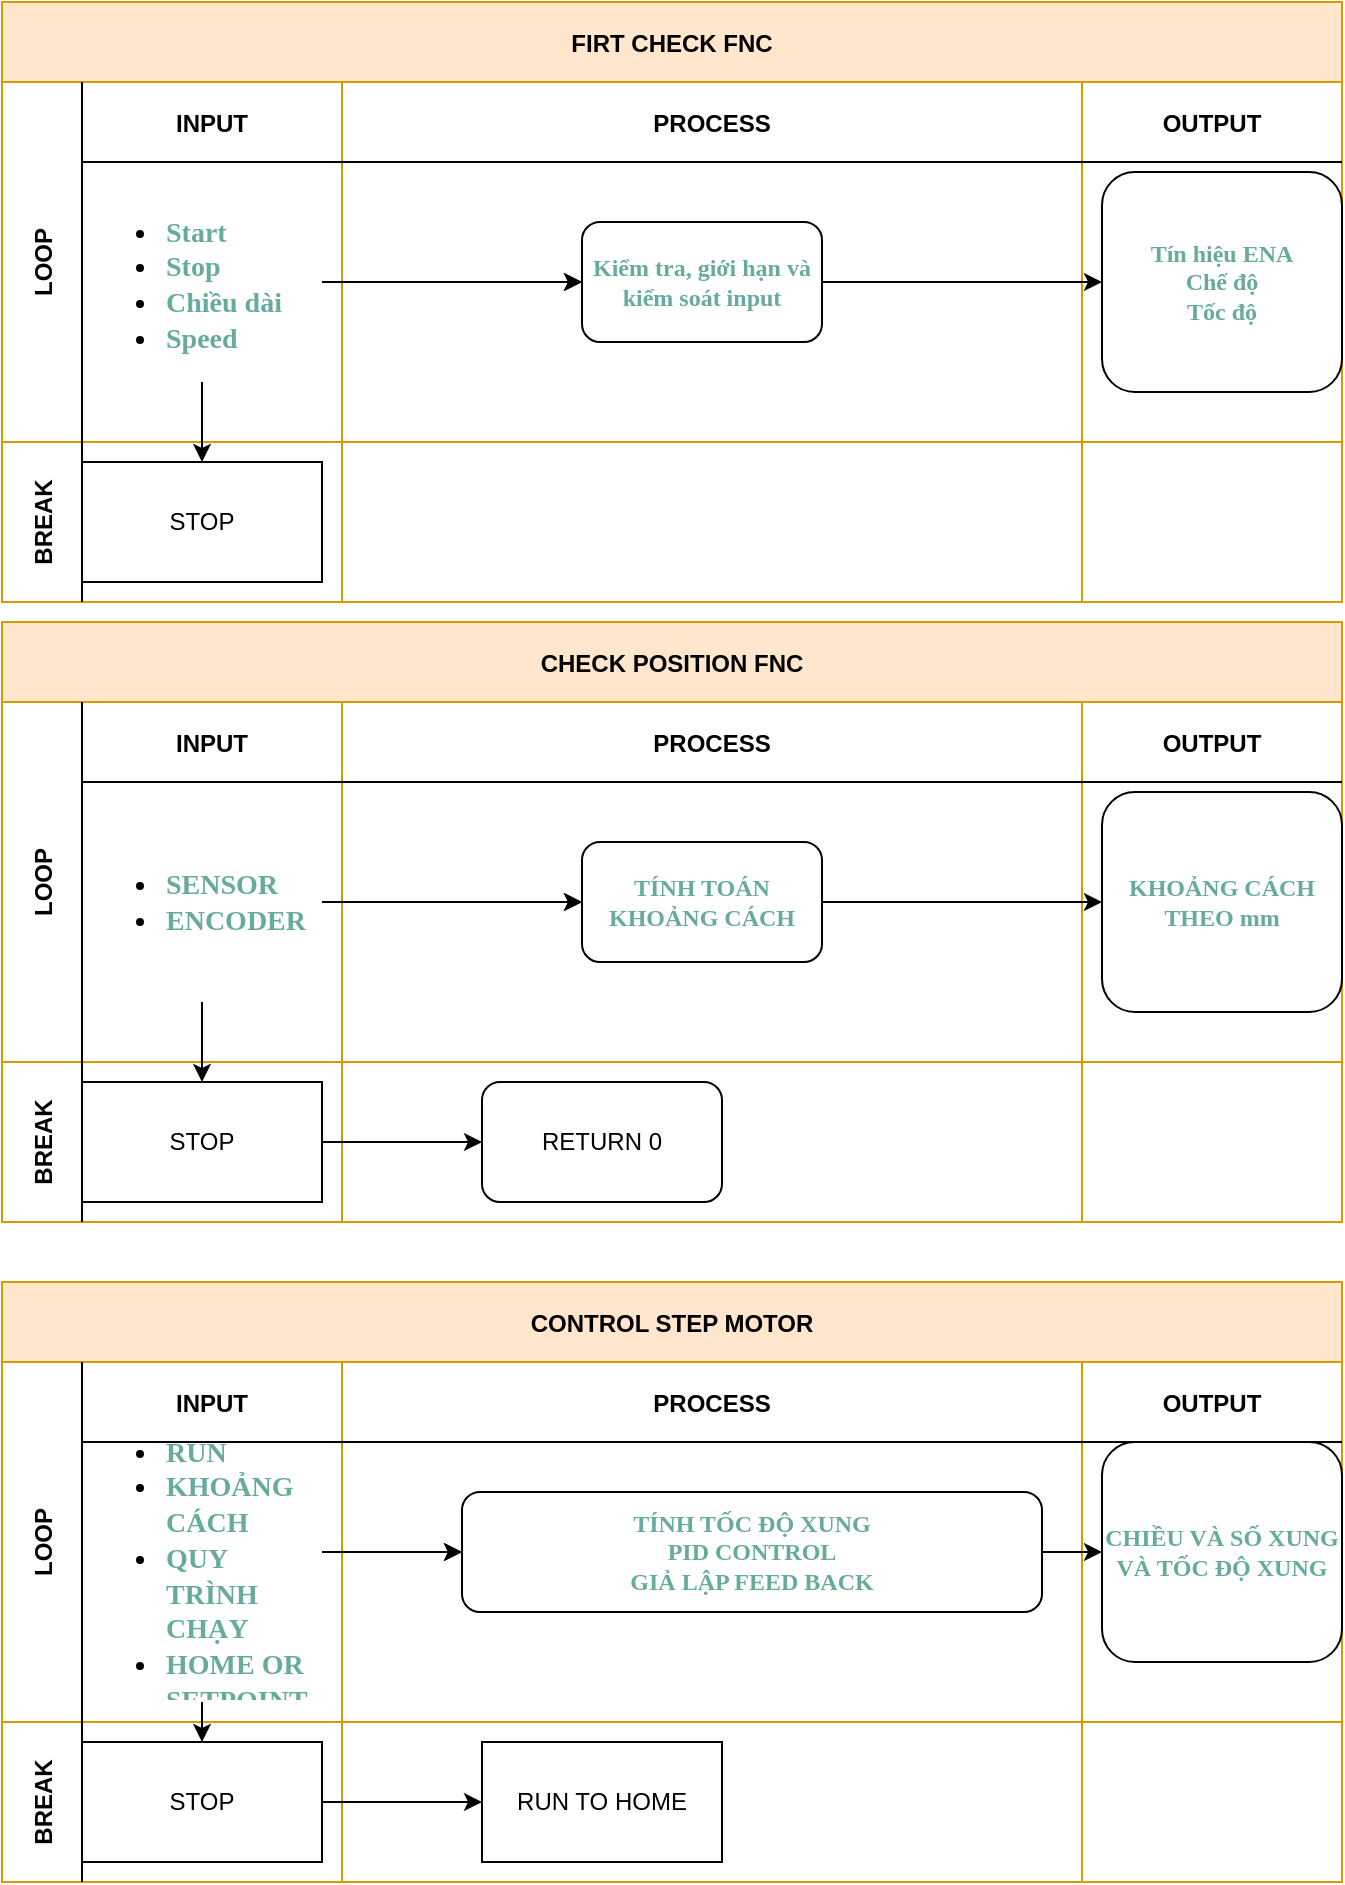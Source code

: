 <mxfile version="24.2.1" type="github">
  <diagram id="kgpKYQtTHZ0yAKxKKP6v" name="Page-1">
    <mxGraphModel dx="830" dy="487" grid="1" gridSize="10" guides="1" tooltips="1" connect="1" arrows="1" fold="1" page="1" pageScale="1" pageWidth="850" pageHeight="1100" background="#ffffff" math="0" shadow="0">
      <root>
        <mxCell id="0" />
        <mxCell id="1" parent="0" />
        <mxCell id="3nuBFxr9cyL0pnOWT2aG-1" value="CONTROL STEP MOTOR" style="shape=table;childLayout=tableLayout;startSize=40;collapsible=0;recursiveResize=0;expand=0;fillColor=#ffe6cc;fontStyle=1;strokeColor=#d79b00;" parent="1" vertex="1">
          <mxGeometry x="160" y="730" width="670" height="300" as="geometry" />
        </mxCell>
        <mxCell id="3nuBFxr9cyL0pnOWT2aG-3" value="LOOP" style="shape=tableRow;horizontal=0;swimlaneHead=0;swimlaneBody=0;top=0;left=0;bottom=0;right=0;fillColor=none;points=[[0,0.5],[1,0.5]];portConstraint=eastwest;startSize=40;collapsible=0;recursiveResize=0;expand=0;fontStyle=1;" parent="3nuBFxr9cyL0pnOWT2aG-1" vertex="1">
          <mxGeometry y="40" width="670" height="180" as="geometry" />
        </mxCell>
        <mxCell id="3nuBFxr9cyL0pnOWT2aG-4" value="INPUT" style="swimlane;swimlaneHead=0;swimlaneBody=0;connectable=0;fillColor=none;startSize=40;collapsible=0;recursiveResize=0;expand=0;fontStyle=1;" parent="3nuBFxr9cyL0pnOWT2aG-3" vertex="1">
          <mxGeometry x="40" width="130" height="180" as="geometry">
            <mxRectangle width="130" height="180" as="alternateBounds" />
          </mxGeometry>
        </mxCell>
        <mxCell id="37jsabhwNad1WTmLskPX-1" value="&lt;ul style=&quot;font-size: 14px;&quot;&gt;&lt;li&gt;&lt;font face=&quot;Tahoma&quot; color=&quot;#67ab9f&quot;&gt;&lt;b&gt;RUN&lt;/b&gt;&lt;/font&gt;&lt;/li&gt;&lt;li&gt;&lt;font face=&quot;Tahoma&quot; color=&quot;#67ab9f&quot;&gt;&lt;b&gt;KHOẢNG CÁCH&lt;/b&gt;&lt;/font&gt;&lt;/li&gt;&lt;li&gt;&lt;font face=&quot;Tahoma&quot; color=&quot;#67ab9f&quot;&gt;&lt;b&gt;QUY TRÌNH CHẠY&lt;/b&gt;&lt;/font&gt;&lt;/li&gt;&lt;li&gt;&lt;font face=&quot;Tahoma&quot; color=&quot;#67ab9f&quot;&gt;&lt;b&gt;HOME OR SETPOINT&lt;/b&gt;&lt;/font&gt;&lt;/li&gt;&lt;/ul&gt;" style="text;strokeColor=none;fillColor=none;html=1;whiteSpace=wrap;verticalAlign=middle;overflow=hidden;" vertex="1" parent="3nuBFxr9cyL0pnOWT2aG-4">
          <mxGeometry y="20" width="120" height="150" as="geometry" />
        </mxCell>
        <mxCell id="3nuBFxr9cyL0pnOWT2aG-8" value="PROCESS" style="swimlane;swimlaneHead=0;swimlaneBody=0;connectable=0;fillColor=none;startSize=40;collapsible=0;recursiveResize=0;expand=0;fontStyle=1;" parent="3nuBFxr9cyL0pnOWT2aG-3" vertex="1">
          <mxGeometry x="170" width="370" height="180" as="geometry">
            <mxRectangle width="370" height="180" as="alternateBounds" />
          </mxGeometry>
        </mxCell>
        <mxCell id="37jsabhwNad1WTmLskPX-3" value="&lt;div&gt;&lt;font face=&quot;Tahoma&quot; color=&quot;#67ab9f&quot;&gt;&lt;b&gt;TÍNH TỐC ĐỘ XUNG&lt;/b&gt;&lt;/font&gt;&lt;/div&gt;&lt;div&gt;&lt;font face=&quot;Tahoma&quot; color=&quot;#67ab9f&quot;&gt;&lt;b&gt;PID CONTROL&lt;/b&gt;&lt;/font&gt;&lt;/div&gt;&lt;div&gt;&lt;font face=&quot;Tahoma&quot; color=&quot;#67ab9f&quot;&gt;&lt;b&gt;GIẢ LẬP FEED BACK&lt;/b&gt;&lt;/font&gt;&lt;/div&gt;" style="rounded=1;whiteSpace=wrap;html=1;" vertex="1" parent="3nuBFxr9cyL0pnOWT2aG-8">
          <mxGeometry x="60" y="65" width="290" height="60" as="geometry" />
        </mxCell>
        <mxCell id="3nuBFxr9cyL0pnOWT2aG-11" value="OUTPUT" style="swimlane;swimlaneHead=0;swimlaneBody=0;connectable=0;fillColor=none;startSize=40;collapsible=0;recursiveResize=0;expand=0;fontStyle=1;" parent="3nuBFxr9cyL0pnOWT2aG-3" vertex="1">
          <mxGeometry x="540" width="130" height="180" as="geometry">
            <mxRectangle width="130" height="180" as="alternateBounds" />
          </mxGeometry>
        </mxCell>
        <mxCell id="37jsabhwNad1WTmLskPX-10" value="&lt;font face=&quot;Tahoma&quot; color=&quot;#67ab9f&quot;&gt;&lt;b&gt;CHIỀU VÀ SỐ XUNG VÀ TỐC ĐỘ XUNG&lt;/b&gt;&lt;/font&gt;" style="rounded=1;whiteSpace=wrap;html=1;" vertex="1" parent="3nuBFxr9cyL0pnOWT2aG-11">
          <mxGeometry x="10" y="40" width="120" height="110" as="geometry" />
        </mxCell>
        <mxCell id="37jsabhwNad1WTmLskPX-4" value="" style="edgeStyle=orthogonalEdgeStyle;rounded=0;orthogonalLoop=1;jettySize=auto;html=1;" edge="1" parent="3nuBFxr9cyL0pnOWT2aG-3" source="37jsabhwNad1WTmLskPX-1" target="37jsabhwNad1WTmLskPX-3">
          <mxGeometry relative="1" as="geometry" />
        </mxCell>
        <mxCell id="37jsabhwNad1WTmLskPX-5" value="" style="edgeStyle=orthogonalEdgeStyle;rounded=0;orthogonalLoop=1;jettySize=auto;html=1;" edge="1" parent="3nuBFxr9cyL0pnOWT2aG-3" source="37jsabhwNad1WTmLskPX-1" target="37jsabhwNad1WTmLskPX-3">
          <mxGeometry relative="1" as="geometry" />
        </mxCell>
        <mxCell id="37jsabhwNad1WTmLskPX-11" value="" style="edgeStyle=orthogonalEdgeStyle;rounded=0;orthogonalLoop=1;jettySize=auto;html=1;" edge="1" parent="3nuBFxr9cyL0pnOWT2aG-3" source="37jsabhwNad1WTmLskPX-3" target="37jsabhwNad1WTmLskPX-10">
          <mxGeometry relative="1" as="geometry" />
        </mxCell>
        <mxCell id="3nuBFxr9cyL0pnOWT2aG-15" value="BREAK" style="shape=tableRow;horizontal=0;swimlaneHead=0;swimlaneBody=0;top=0;left=0;bottom=0;right=0;fillColor=none;points=[[0,0.5],[1,0.5]];portConstraint=eastwest;startSize=40;collapsible=0;recursiveResize=0;expand=0;fontStyle=1;" parent="3nuBFxr9cyL0pnOWT2aG-1" vertex="1">
          <mxGeometry y="220" width="670" height="80" as="geometry" />
        </mxCell>
        <mxCell id="3nuBFxr9cyL0pnOWT2aG-16" value="" style="swimlane;swimlaneHead=0;swimlaneBody=0;connectable=0;fillColor=none;startSize=0;collapsible=0;recursiveResize=0;expand=0;fontStyle=1;" parent="3nuBFxr9cyL0pnOWT2aG-15" vertex="1">
          <mxGeometry x="40" width="130" height="80" as="geometry">
            <mxRectangle width="130" height="80" as="alternateBounds" />
          </mxGeometry>
        </mxCell>
        <mxCell id="37jsabhwNad1WTmLskPX-12" value="STOP" style="whiteSpace=wrap;html=1;" vertex="1" parent="3nuBFxr9cyL0pnOWT2aG-16">
          <mxGeometry y="10" width="120" height="60" as="geometry" />
        </mxCell>
        <mxCell id="3nuBFxr9cyL0pnOWT2aG-18" value="" style="swimlane;swimlaneHead=0;swimlaneBody=0;connectable=0;fillColor=none;startSize=0;collapsible=0;recursiveResize=0;expand=0;fontStyle=1;" parent="3nuBFxr9cyL0pnOWT2aG-15" vertex="1">
          <mxGeometry x="170" width="370" height="80" as="geometry">
            <mxRectangle width="370" height="80" as="alternateBounds" />
          </mxGeometry>
        </mxCell>
        <mxCell id="37jsabhwNad1WTmLskPX-54" value="RUN TO HOME" style="whiteSpace=wrap;html=1;" vertex="1" parent="3nuBFxr9cyL0pnOWT2aG-18">
          <mxGeometry x="70" y="10" width="120" height="60" as="geometry" />
        </mxCell>
        <mxCell id="3nuBFxr9cyL0pnOWT2aG-23" value="" style="swimlane;swimlaneHead=0;swimlaneBody=0;connectable=0;fillColor=none;startSize=0;collapsible=0;recursiveResize=0;expand=0;fontStyle=1;" parent="3nuBFxr9cyL0pnOWT2aG-15" vertex="1">
          <mxGeometry x="540" width="130" height="80" as="geometry">
            <mxRectangle width="130" height="80" as="alternateBounds" />
          </mxGeometry>
        </mxCell>
        <mxCell id="37jsabhwNad1WTmLskPX-55" value="" style="edgeStyle=orthogonalEdgeStyle;rounded=0;orthogonalLoop=1;jettySize=auto;html=1;" edge="1" parent="3nuBFxr9cyL0pnOWT2aG-15" source="37jsabhwNad1WTmLskPX-12" target="37jsabhwNad1WTmLskPX-54">
          <mxGeometry relative="1" as="geometry" />
        </mxCell>
        <mxCell id="37jsabhwNad1WTmLskPX-13" value="" style="edgeStyle=orthogonalEdgeStyle;rounded=0;orthogonalLoop=1;jettySize=auto;html=1;" edge="1" parent="3nuBFxr9cyL0pnOWT2aG-1" source="37jsabhwNad1WTmLskPX-1" target="37jsabhwNad1WTmLskPX-12">
          <mxGeometry relative="1" as="geometry" />
        </mxCell>
        <mxCell id="37jsabhwNad1WTmLskPX-14" value="CHECK POSITION FNC" style="shape=table;childLayout=tableLayout;startSize=40;collapsible=0;recursiveResize=0;expand=0;fillColor=#ffe6cc;fontStyle=1;strokeColor=#d79b00;" vertex="1" parent="1">
          <mxGeometry x="160" y="400" width="670" height="300" as="geometry" />
        </mxCell>
        <mxCell id="37jsabhwNad1WTmLskPX-15" value="LOOP" style="shape=tableRow;horizontal=0;swimlaneHead=0;swimlaneBody=0;top=0;left=0;bottom=0;right=0;fillColor=none;points=[[0,0.5],[1,0.5]];portConstraint=eastwest;startSize=40;collapsible=0;recursiveResize=0;expand=0;fontStyle=1;" vertex="1" parent="37jsabhwNad1WTmLskPX-14">
          <mxGeometry y="40" width="670" height="180" as="geometry" />
        </mxCell>
        <mxCell id="37jsabhwNad1WTmLskPX-16" value="INPUT" style="swimlane;swimlaneHead=0;swimlaneBody=0;connectable=0;fillColor=none;startSize=40;collapsible=0;recursiveResize=0;expand=0;fontStyle=1;" vertex="1" parent="37jsabhwNad1WTmLskPX-15">
          <mxGeometry x="40" width="130" height="180" as="geometry">
            <mxRectangle width="130" height="180" as="alternateBounds" />
          </mxGeometry>
        </mxCell>
        <mxCell id="37jsabhwNad1WTmLskPX-17" value="&lt;ul style=&quot;font-size: 14px;&quot;&gt;&lt;li&gt;&lt;font face=&quot;Tahoma&quot; color=&quot;#67ab9f&quot;&gt;&lt;b&gt;SENSOR&lt;/b&gt;&lt;/font&gt;&lt;/li&gt;&lt;li&gt;&lt;font face=&quot;Tahoma&quot; color=&quot;#67ab9f&quot;&gt;&lt;b&gt;ENCODER&lt;/b&gt;&lt;/font&gt;&lt;/li&gt;&lt;/ul&gt;" style="text;strokeColor=none;fillColor=none;html=1;whiteSpace=wrap;verticalAlign=middle;overflow=hidden;" vertex="1" parent="37jsabhwNad1WTmLskPX-16">
          <mxGeometry y="50" width="120" height="100" as="geometry" />
        </mxCell>
        <mxCell id="37jsabhwNad1WTmLskPX-18" value="PROCESS" style="swimlane;swimlaneHead=0;swimlaneBody=0;connectable=0;fillColor=none;startSize=40;collapsible=0;recursiveResize=0;expand=0;fontStyle=1;" vertex="1" parent="37jsabhwNad1WTmLskPX-15">
          <mxGeometry x="170" width="370" height="180" as="geometry">
            <mxRectangle width="370" height="180" as="alternateBounds" />
          </mxGeometry>
        </mxCell>
        <mxCell id="37jsabhwNad1WTmLskPX-19" value="&lt;font face=&quot;Tahoma&quot; color=&quot;#67ab9f&quot;&gt;&lt;b&gt;TÍNH TOÁN KHOẢNG CÁCH&lt;/b&gt;&lt;/font&gt;" style="rounded=1;whiteSpace=wrap;html=1;" vertex="1" parent="37jsabhwNad1WTmLskPX-18">
          <mxGeometry x="120" y="70" width="120" height="60" as="geometry" />
        </mxCell>
        <mxCell id="37jsabhwNad1WTmLskPX-20" value="OUTPUT" style="swimlane;swimlaneHead=0;swimlaneBody=0;connectable=0;fillColor=none;startSize=40;collapsible=0;recursiveResize=0;expand=0;fontStyle=1;" vertex="1" parent="37jsabhwNad1WTmLskPX-15">
          <mxGeometry x="540" width="130" height="180" as="geometry">
            <mxRectangle width="130" height="180" as="alternateBounds" />
          </mxGeometry>
        </mxCell>
        <mxCell id="37jsabhwNad1WTmLskPX-21" value="&lt;font face=&quot;Tahoma&quot; color=&quot;#67ab9f&quot;&gt;&lt;b&gt;KHOẢNG CÁCH THEO mm&lt;/b&gt;&lt;/font&gt;" style="rounded=1;whiteSpace=wrap;html=1;" vertex="1" parent="37jsabhwNad1WTmLskPX-20">
          <mxGeometry x="10" y="45" width="120" height="110" as="geometry" />
        </mxCell>
        <mxCell id="37jsabhwNad1WTmLskPX-22" value="" style="edgeStyle=orthogonalEdgeStyle;rounded=0;orthogonalLoop=1;jettySize=auto;html=1;" edge="1" parent="37jsabhwNad1WTmLskPX-15" source="37jsabhwNad1WTmLskPX-17" target="37jsabhwNad1WTmLskPX-19">
          <mxGeometry relative="1" as="geometry" />
        </mxCell>
        <mxCell id="37jsabhwNad1WTmLskPX-23" value="" style="edgeStyle=orthogonalEdgeStyle;rounded=0;orthogonalLoop=1;jettySize=auto;html=1;" edge="1" parent="37jsabhwNad1WTmLskPX-15" source="37jsabhwNad1WTmLskPX-17" target="37jsabhwNad1WTmLskPX-19">
          <mxGeometry relative="1" as="geometry" />
        </mxCell>
        <mxCell id="37jsabhwNad1WTmLskPX-24" value="" style="edgeStyle=orthogonalEdgeStyle;rounded=0;orthogonalLoop=1;jettySize=auto;html=1;" edge="1" parent="37jsabhwNad1WTmLskPX-15" source="37jsabhwNad1WTmLskPX-19" target="37jsabhwNad1WTmLskPX-21">
          <mxGeometry relative="1" as="geometry" />
        </mxCell>
        <mxCell id="37jsabhwNad1WTmLskPX-25" value="BREAK" style="shape=tableRow;horizontal=0;swimlaneHead=0;swimlaneBody=0;top=0;left=0;bottom=0;right=0;fillColor=none;points=[[0,0.5],[1,0.5]];portConstraint=eastwest;startSize=40;collapsible=0;recursiveResize=0;expand=0;fontStyle=1;" vertex="1" parent="37jsabhwNad1WTmLskPX-14">
          <mxGeometry y="220" width="670" height="80" as="geometry" />
        </mxCell>
        <mxCell id="37jsabhwNad1WTmLskPX-26" value="" style="swimlane;swimlaneHead=0;swimlaneBody=0;connectable=0;fillColor=none;startSize=0;collapsible=0;recursiveResize=0;expand=0;fontStyle=1;" vertex="1" parent="37jsabhwNad1WTmLskPX-25">
          <mxGeometry x="40" width="130" height="80" as="geometry">
            <mxRectangle width="130" height="80" as="alternateBounds" />
          </mxGeometry>
        </mxCell>
        <mxCell id="37jsabhwNad1WTmLskPX-27" value="STOP" style="whiteSpace=wrap;html=1;" vertex="1" parent="37jsabhwNad1WTmLskPX-26">
          <mxGeometry y="10" width="120" height="60" as="geometry" />
        </mxCell>
        <mxCell id="37jsabhwNad1WTmLskPX-28" value="" style="swimlane;swimlaneHead=0;swimlaneBody=0;connectable=0;fillColor=none;startSize=0;collapsible=0;recursiveResize=0;expand=0;fontStyle=1;" vertex="1" parent="37jsabhwNad1WTmLskPX-25">
          <mxGeometry x="170" width="370" height="80" as="geometry">
            <mxRectangle width="370" height="80" as="alternateBounds" />
          </mxGeometry>
        </mxCell>
        <mxCell id="37jsabhwNad1WTmLskPX-31" value="RETURN 0" style="rounded=1;whiteSpace=wrap;html=1;" vertex="1" parent="37jsabhwNad1WTmLskPX-28">
          <mxGeometry x="70" y="10" width="120" height="60" as="geometry" />
        </mxCell>
        <mxCell id="37jsabhwNad1WTmLskPX-29" value="" style="swimlane;swimlaneHead=0;swimlaneBody=0;connectable=0;fillColor=none;startSize=0;collapsible=0;recursiveResize=0;expand=0;fontStyle=1;" vertex="1" parent="37jsabhwNad1WTmLskPX-25">
          <mxGeometry x="540" width="130" height="80" as="geometry">
            <mxRectangle width="130" height="80" as="alternateBounds" />
          </mxGeometry>
        </mxCell>
        <mxCell id="37jsabhwNad1WTmLskPX-32" value="" style="edgeStyle=orthogonalEdgeStyle;rounded=0;orthogonalLoop=1;jettySize=auto;html=1;" edge="1" parent="37jsabhwNad1WTmLskPX-25" source="37jsabhwNad1WTmLskPX-27" target="37jsabhwNad1WTmLskPX-31">
          <mxGeometry relative="1" as="geometry" />
        </mxCell>
        <mxCell id="37jsabhwNad1WTmLskPX-30" value="" style="edgeStyle=orthogonalEdgeStyle;rounded=0;orthogonalLoop=1;jettySize=auto;html=1;" edge="1" parent="37jsabhwNad1WTmLskPX-14" source="37jsabhwNad1WTmLskPX-17" target="37jsabhwNad1WTmLskPX-27">
          <mxGeometry relative="1" as="geometry" />
        </mxCell>
        <mxCell id="37jsabhwNad1WTmLskPX-33" value="FIRT CHECK FNC" style="shape=table;childLayout=tableLayout;startSize=40;collapsible=0;recursiveResize=0;expand=0;fillColor=#ffe6cc;fontStyle=1;strokeColor=#d79b00;" vertex="1" parent="1">
          <mxGeometry x="160" y="90" width="670" height="300" as="geometry" />
        </mxCell>
        <mxCell id="37jsabhwNad1WTmLskPX-34" value="LOOP" style="shape=tableRow;horizontal=0;swimlaneHead=0;swimlaneBody=0;top=0;left=0;bottom=0;right=0;fillColor=none;points=[[0,0.5],[1,0.5]];portConstraint=eastwest;startSize=40;collapsible=0;recursiveResize=0;expand=0;fontStyle=1;" vertex="1" parent="37jsabhwNad1WTmLskPX-33">
          <mxGeometry y="40" width="670" height="180" as="geometry" />
        </mxCell>
        <mxCell id="37jsabhwNad1WTmLskPX-35" value="INPUT" style="swimlane;swimlaneHead=0;swimlaneBody=0;connectable=0;fillColor=none;startSize=40;collapsible=0;recursiveResize=0;expand=0;fontStyle=1;" vertex="1" parent="37jsabhwNad1WTmLskPX-34">
          <mxGeometry x="40" width="130" height="180" as="geometry">
            <mxRectangle width="130" height="180" as="alternateBounds" />
          </mxGeometry>
        </mxCell>
        <mxCell id="37jsabhwNad1WTmLskPX-36" value="&lt;ul style=&quot;font-size: 14px;&quot;&gt;&lt;li&gt;&lt;font face=&quot;Tahoma&quot; color=&quot;#67ab9f&quot;&gt;&lt;b&gt;Start&lt;/b&gt;&lt;/font&gt;&lt;/li&gt;&lt;li&gt;&lt;font face=&quot;Tahoma&quot; color=&quot;#67ab9f&quot;&gt;&lt;b&gt;Stop&lt;/b&gt;&lt;/font&gt;&lt;/li&gt;&lt;li&gt;&lt;font face=&quot;Tahoma&quot; color=&quot;#67ab9f&quot;&gt;&lt;b&gt;Chiều dài&lt;/b&gt;&lt;/font&gt;&lt;/li&gt;&lt;li&gt;&lt;font face=&quot;Tahoma&quot; color=&quot;#67ab9f&quot;&gt;&lt;b&gt;Speed&lt;/b&gt;&lt;/font&gt;&lt;/li&gt;&lt;/ul&gt;" style="text;strokeColor=none;fillColor=none;html=1;whiteSpace=wrap;verticalAlign=middle;overflow=hidden;" vertex="1" parent="37jsabhwNad1WTmLskPX-35">
          <mxGeometry y="50" width="120" height="100" as="geometry" />
        </mxCell>
        <mxCell id="37jsabhwNad1WTmLskPX-37" value="PROCESS" style="swimlane;swimlaneHead=0;swimlaneBody=0;connectable=0;fillColor=none;startSize=40;collapsible=0;recursiveResize=0;expand=0;fontStyle=1;" vertex="1" parent="37jsabhwNad1WTmLskPX-34">
          <mxGeometry x="170" width="370" height="180" as="geometry">
            <mxRectangle width="370" height="180" as="alternateBounds" />
          </mxGeometry>
        </mxCell>
        <mxCell id="37jsabhwNad1WTmLskPX-38" value="&lt;font face=&quot;Tahoma&quot; color=&quot;#67ab9f&quot;&gt;&lt;b&gt;Kiểm tra, giới hạn và kiểm soát input&lt;/b&gt;&lt;/font&gt;" style="rounded=1;whiteSpace=wrap;html=1;" vertex="1" parent="37jsabhwNad1WTmLskPX-37">
          <mxGeometry x="120" y="70" width="120" height="60" as="geometry" />
        </mxCell>
        <mxCell id="37jsabhwNad1WTmLskPX-39" value="OUTPUT" style="swimlane;swimlaneHead=0;swimlaneBody=0;connectable=0;fillColor=none;startSize=40;collapsible=0;recursiveResize=0;expand=0;fontStyle=1;" vertex="1" parent="37jsabhwNad1WTmLskPX-34">
          <mxGeometry x="540" width="130" height="180" as="geometry">
            <mxRectangle width="130" height="180" as="alternateBounds" />
          </mxGeometry>
        </mxCell>
        <mxCell id="37jsabhwNad1WTmLskPX-40" value="&lt;font face=&quot;Tahoma&quot; color=&quot;#67ab9f&quot;&gt;&lt;b&gt;Tín hiệu ENA&lt;/b&gt;&lt;/font&gt;&lt;div&gt;&lt;font face=&quot;Tahoma&quot; color=&quot;#67ab9f&quot;&gt;&lt;b&gt;Chế độ&lt;/b&gt;&lt;/font&gt;&lt;/div&gt;&lt;div&gt;&lt;font face=&quot;Tahoma&quot; color=&quot;#67ab9f&quot;&gt;&lt;b&gt;Tốc độ&lt;/b&gt;&lt;/font&gt;&lt;/div&gt;" style="rounded=1;whiteSpace=wrap;html=1;" vertex="1" parent="37jsabhwNad1WTmLskPX-39">
          <mxGeometry x="10" y="45" width="120" height="110" as="geometry" />
        </mxCell>
        <mxCell id="37jsabhwNad1WTmLskPX-41" value="" style="edgeStyle=orthogonalEdgeStyle;rounded=0;orthogonalLoop=1;jettySize=auto;html=1;" edge="1" parent="37jsabhwNad1WTmLskPX-34" source="37jsabhwNad1WTmLskPX-36" target="37jsabhwNad1WTmLskPX-38">
          <mxGeometry relative="1" as="geometry" />
        </mxCell>
        <mxCell id="37jsabhwNad1WTmLskPX-42" value="" style="edgeStyle=orthogonalEdgeStyle;rounded=0;orthogonalLoop=1;jettySize=auto;html=1;" edge="1" parent="37jsabhwNad1WTmLskPX-34" source="37jsabhwNad1WTmLskPX-36" target="37jsabhwNad1WTmLskPX-38">
          <mxGeometry relative="1" as="geometry" />
        </mxCell>
        <mxCell id="37jsabhwNad1WTmLskPX-43" value="" style="edgeStyle=orthogonalEdgeStyle;rounded=0;orthogonalLoop=1;jettySize=auto;html=1;" edge="1" parent="37jsabhwNad1WTmLskPX-34" source="37jsabhwNad1WTmLskPX-38" target="37jsabhwNad1WTmLskPX-40">
          <mxGeometry relative="1" as="geometry" />
        </mxCell>
        <mxCell id="37jsabhwNad1WTmLskPX-44" value="BREAK" style="shape=tableRow;horizontal=0;swimlaneHead=0;swimlaneBody=0;top=0;left=0;bottom=0;right=0;fillColor=none;points=[[0,0.5],[1,0.5]];portConstraint=eastwest;startSize=40;collapsible=0;recursiveResize=0;expand=0;fontStyle=1;" vertex="1" parent="37jsabhwNad1WTmLskPX-33">
          <mxGeometry y="220" width="670" height="80" as="geometry" />
        </mxCell>
        <mxCell id="37jsabhwNad1WTmLskPX-45" value="" style="swimlane;swimlaneHead=0;swimlaneBody=0;connectable=0;fillColor=none;startSize=0;collapsible=0;recursiveResize=0;expand=0;fontStyle=1;" vertex="1" parent="37jsabhwNad1WTmLskPX-44">
          <mxGeometry x="40" width="130" height="80" as="geometry">
            <mxRectangle width="130" height="80" as="alternateBounds" />
          </mxGeometry>
        </mxCell>
        <mxCell id="37jsabhwNad1WTmLskPX-46" value="STOP" style="whiteSpace=wrap;html=1;" vertex="1" parent="37jsabhwNad1WTmLskPX-45">
          <mxGeometry y="10" width="120" height="60" as="geometry" />
        </mxCell>
        <mxCell id="37jsabhwNad1WTmLskPX-47" value="" style="swimlane;swimlaneHead=0;swimlaneBody=0;connectable=0;fillColor=none;startSize=0;collapsible=0;recursiveResize=0;expand=0;fontStyle=1;" vertex="1" parent="37jsabhwNad1WTmLskPX-44">
          <mxGeometry x="170" width="370" height="80" as="geometry">
            <mxRectangle width="370" height="80" as="alternateBounds" />
          </mxGeometry>
        </mxCell>
        <mxCell id="37jsabhwNad1WTmLskPX-48" value="" style="swimlane;swimlaneHead=0;swimlaneBody=0;connectable=0;fillColor=none;startSize=0;collapsible=0;recursiveResize=0;expand=0;fontStyle=1;" vertex="1" parent="37jsabhwNad1WTmLskPX-44">
          <mxGeometry x="540" width="130" height="80" as="geometry">
            <mxRectangle width="130" height="80" as="alternateBounds" />
          </mxGeometry>
        </mxCell>
        <mxCell id="37jsabhwNad1WTmLskPX-49" value="" style="edgeStyle=orthogonalEdgeStyle;rounded=0;orthogonalLoop=1;jettySize=auto;html=1;" edge="1" parent="37jsabhwNad1WTmLskPX-33" source="37jsabhwNad1WTmLskPX-36" target="37jsabhwNad1WTmLskPX-46">
          <mxGeometry relative="1" as="geometry" />
        </mxCell>
      </root>
    </mxGraphModel>
  </diagram>
</mxfile>
